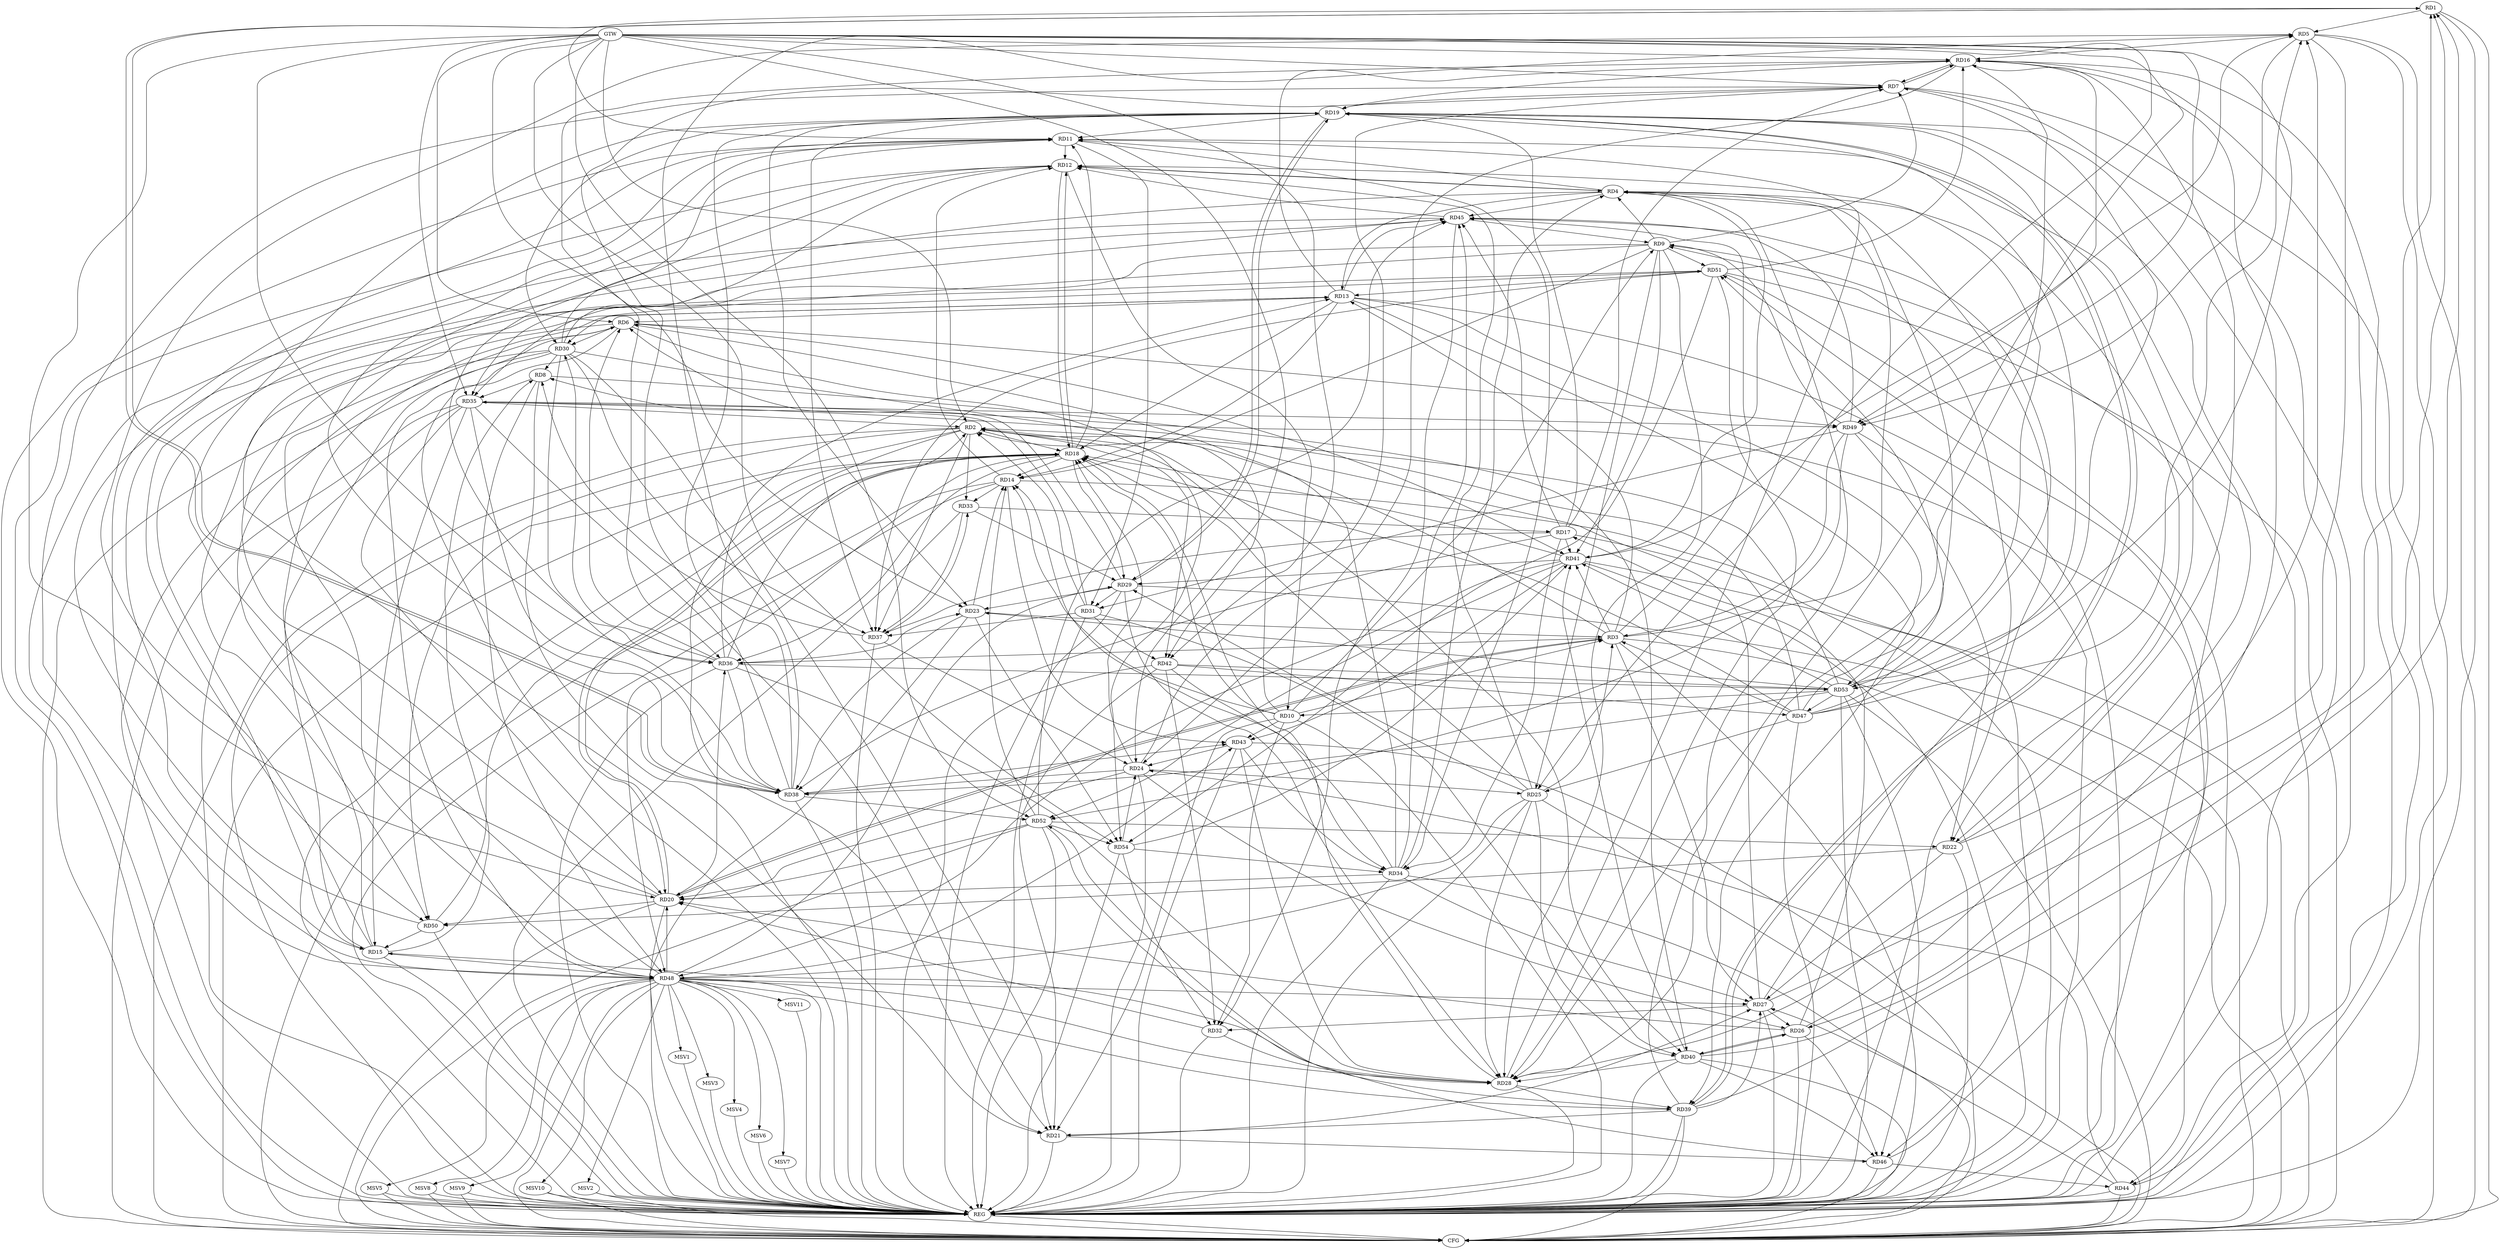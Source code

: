strict digraph G {
  RD1 [ label="RD1" ];
  RD2 [ label="RD2" ];
  RD3 [ label="RD3" ];
  RD4 [ label="RD4" ];
  RD5 [ label="RD5" ];
  RD6 [ label="RD6" ];
  RD7 [ label="RD7" ];
  RD8 [ label="RD8" ];
  RD9 [ label="RD9" ];
  RD10 [ label="RD10" ];
  RD11 [ label="RD11" ];
  RD12 [ label="RD12" ];
  RD13 [ label="RD13" ];
  RD14 [ label="RD14" ];
  RD15 [ label="RD15" ];
  RD16 [ label="RD16" ];
  RD17 [ label="RD17" ];
  RD18 [ label="RD18" ];
  RD19 [ label="RD19" ];
  RD20 [ label="RD20" ];
  RD21 [ label="RD21" ];
  RD22 [ label="RD22" ];
  RD23 [ label="RD23" ];
  RD24 [ label="RD24" ];
  RD25 [ label="RD25" ];
  RD26 [ label="RD26" ];
  RD27 [ label="RD27" ];
  RD28 [ label="RD28" ];
  RD29 [ label="RD29" ];
  RD30 [ label="RD30" ];
  RD31 [ label="RD31" ];
  RD32 [ label="RD32" ];
  RD33 [ label="RD33" ];
  RD34 [ label="RD34" ];
  RD35 [ label="RD35" ];
  RD36 [ label="RD36" ];
  RD37 [ label="RD37" ];
  RD38 [ label="RD38" ];
  RD39 [ label="RD39" ];
  RD40 [ label="RD40" ];
  RD41 [ label="RD41" ];
  RD42 [ label="RD42" ];
  RD43 [ label="RD43" ];
  RD44 [ label="RD44" ];
  RD45 [ label="RD45" ];
  RD46 [ label="RD46" ];
  RD47 [ label="RD47" ];
  RD48 [ label="RD48" ];
  RD49 [ label="RD49" ];
  RD50 [ label="RD50" ];
  RD51 [ label="RD51" ];
  RD52 [ label="RD52" ];
  RD53 [ label="RD53" ];
  RD54 [ label="RD54" ];
  GTW [ label="GTW" ];
  REG [ label="REG" ];
  CFG [ label="CFG" ];
  MSV1 [ label="MSV1" ];
  MSV2 [ label="MSV2" ];
  MSV3 [ label="MSV3" ];
  MSV4 [ label="MSV4" ];
  MSV5 [ label="MSV5" ];
  MSV6 [ label="MSV6" ];
  MSV7 [ label="MSV7" ];
  MSV8 [ label="MSV8" ];
  MSV9 [ label="MSV9" ];
  MSV10 [ label="MSV10" ];
  MSV11 [ label="MSV11" ];
  RD1 -> RD5;
  RD1 -> RD11;
  RD27 -> RD1;
  RD1 -> RD38;
  RD38 -> RD1;
  RD39 -> RD1;
  RD40 -> RD1;
  RD3 -> RD2;
  RD10 -> RD2;
  RD2 -> RD18;
  RD2 -> RD21;
  RD27 -> RD2;
  RD31 -> RD2;
  RD2 -> RD33;
  RD35 -> RD2;
  RD36 -> RD2;
  RD2 -> RD37;
  RD2 -> RD40;
  RD2 -> RD42;
  RD2 -> RD50;
  RD53 -> RD2;
  RD3 -> RD4;
  RD10 -> RD3;
  RD3 -> RD13;
  RD3 -> RD20;
  RD20 -> RD3;
  RD23 -> RD3;
  RD25 -> RD3;
  RD3 -> RD27;
  RD3 -> RD36;
  RD3 -> RD41;
  RD3 -> RD45;
  RD47 -> RD3;
  RD49 -> RD3;
  RD9 -> RD4;
  RD4 -> RD11;
  RD4 -> RD12;
  RD12 -> RD4;
  RD4 -> RD13;
  RD4 -> RD15;
  RD4 -> RD22;
  RD34 -> RD4;
  RD39 -> RD4;
  RD4 -> RD41;
  RD4 -> RD45;
  RD47 -> RD4;
  RD15 -> RD5;
  RD5 -> RD16;
  RD22 -> RD5;
  RD5 -> RD28;
  RD38 -> RD5;
  RD41 -> RD5;
  RD47 -> RD5;
  RD5 -> RD49;
  RD13 -> RD6;
  RD15 -> RD6;
  RD20 -> RD6;
  RD29 -> RD6;
  RD6 -> RD30;
  RD34 -> RD6;
  RD36 -> RD6;
  RD6 -> RD41;
  RD6 -> RD49;
  RD6 -> RD50;
  RD6 -> RD54;
  RD9 -> RD7;
  RD7 -> RD16;
  RD16 -> RD7;
  RD17 -> RD7;
  RD7 -> RD19;
  RD24 -> RD7;
  RD38 -> RD7;
  RD48 -> RD7;
  RD53 -> RD7;
  RD15 -> RD8;
  RD30 -> RD8;
  RD31 -> RD8;
  RD8 -> RD35;
  RD37 -> RD8;
  RD8 -> RD40;
  RD8 -> RD48;
  RD10 -> RD9;
  RD9 -> RD14;
  RD9 -> RD25;
  RD27 -> RD9;
  RD9 -> RD28;
  RD9 -> RD30;
  RD9 -> RD35;
  RD9 -> RD41;
  RD45 -> RD9;
  RD49 -> RD9;
  RD9 -> RD51;
  RD12 -> RD10;
  RD10 -> RD14;
  RD10 -> RD18;
  RD10 -> RD21;
  RD10 -> RD32;
  RD10 -> RD43;
  RD53 -> RD10;
  RD11 -> RD12;
  RD11 -> RD15;
  RD18 -> RD11;
  RD19 -> RD11;
  RD26 -> RD11;
  RD28 -> RD11;
  RD30 -> RD11;
  RD11 -> RD31;
  RD11 -> RD34;
  RD38 -> RD11;
  RD11 -> RD48;
  RD14 -> RD12;
  RD12 -> RD18;
  RD18 -> RD12;
  RD12 -> RD21;
  RD25 -> RD12;
  RD30 -> RD12;
  RD12 -> RD36;
  RD45 -> RD12;
  RD47 -> RD12;
  RD13 -> RD14;
  RD15 -> RD13;
  RD13 -> RD16;
  RD13 -> RD18;
  RD20 -> RD13;
  RD36 -> RD13;
  RD13 -> RD39;
  RD13 -> RD45;
  RD51 -> RD13;
  RD13 -> RD53;
  RD18 -> RD14;
  RD23 -> RD14;
  RD14 -> RD33;
  RD34 -> RD14;
  RD14 -> RD43;
  RD14 -> RD46;
  RD52 -> RD14;
  RD35 -> RD15;
  RD46 -> RD15;
  RD15 -> RD48;
  RD50 -> RD15;
  RD16 -> RD19;
  RD22 -> RD16;
  RD16 -> RD24;
  RD16 -> RD26;
  RD16 -> RD28;
  RD16 -> RD36;
  RD44 -> RD16;
  RD16 -> RD49;
  RD51 -> RD16;
  RD17 -> RD19;
  RD26 -> RD17;
  RD33 -> RD17;
  RD17 -> RD34;
  RD17 -> RD37;
  RD17 -> RD38;
  RD17 -> RD41;
  RD17 -> RD45;
  RD18 -> RD20;
  RD20 -> RD18;
  RD24 -> RD18;
  RD25 -> RD18;
  RD28 -> RD18;
  RD18 -> RD29;
  RD18 -> RD36;
  RD41 -> RD18;
  RD47 -> RD18;
  RD18 -> RD48;
  RD50 -> RD18;
  RD19 -> RD22;
  RD19 -> RD23;
  RD19 -> RD29;
  RD29 -> RD19;
  RD19 -> RD30;
  RD19 -> RD37;
  RD38 -> RD19;
  RD19 -> RD39;
  RD39 -> RD19;
  RD19 -> RD44;
  RD47 -> RD19;
  RD48 -> RD19;
  RD24 -> RD20;
  RD26 -> RD20;
  RD32 -> RD20;
  RD34 -> RD20;
  RD35 -> RD20;
  RD20 -> RD36;
  RD48 -> RD20;
  RD20 -> RD50;
  RD52 -> RD20;
  RD21 -> RD27;
  RD30 -> RD21;
  RD35 -> RD21;
  RD39 -> RD21;
  RD42 -> RD21;
  RD21 -> RD46;
  RD22 -> RD27;
  RD49 -> RD22;
  RD22 -> RD50;
  RD52 -> RD22;
  RD29 -> RD23;
  RD36 -> RD23;
  RD23 -> RD38;
  RD53 -> RD23;
  RD23 -> RD54;
  RD24 -> RD25;
  RD24 -> RD26;
  RD37 -> RD24;
  RD24 -> RD38;
  RD43 -> RD24;
  RD44 -> RD24;
  RD54 -> RD24;
  RD25 -> RD28;
  RD25 -> RD29;
  RD25 -> RD40;
  RD47 -> RD25;
  RD25 -> RD48;
  RD27 -> RD26;
  RD26 -> RD40;
  RD40 -> RD26;
  RD26 -> RD46;
  RD27 -> RD32;
  RD34 -> RD27;
  RD39 -> RD27;
  RD44 -> RD27;
  RD48 -> RD27;
  RD29 -> RD28;
  RD32 -> RD28;
  RD36 -> RD28;
  RD28 -> RD39;
  RD40 -> RD28;
  RD43 -> RD28;
  RD48 -> RD28;
  RD51 -> RD28;
  RD52 -> RD28;
  RD29 -> RD31;
  RD33 -> RD29;
  RD41 -> RD29;
  RD48 -> RD29;
  RD36 -> RD30;
  RD30 -> RD37;
  RD30 -> RD38;
  RD30 -> RD42;
  RD30 -> RD48;
  RD31 -> RD37;
  RD31 -> RD40;
  RD31 -> RD42;
  RD49 -> RD31;
  RD42 -> RD32;
  RD45 -> RD32;
  RD54 -> RD32;
  RD33 -> RD37;
  RD37 -> RD33;
  RD42 -> RD34;
  RD43 -> RD34;
  RD34 -> RD45;
  RD54 -> RD34;
  RD35 -> RD38;
  RD35 -> RD44;
  RD45 -> RD35;
  RD47 -> RD35;
  RD35 -> RD49;
  RD36 -> RD38;
  RD36 -> RD53;
  RD51 -> RD37;
  RD38 -> RD43;
  RD38 -> RD52;
  RD53 -> RD38;
  RD48 -> RD39;
  RD39 -> RD52;
  RD40 -> RD41;
  RD40 -> RD46;
  RD41 -> RD43;
  RD41 -> RD48;
  RD41 -> RD52;
  RD53 -> RD41;
  RD54 -> RD41;
  RD42 -> RD47;
  RD42 -> RD53;
  RD48 -> RD43;
  RD46 -> RD44;
  RD49 -> RD45;
  RD50 -> RD45;
  RD52 -> RD45;
  RD45 -> RD53;
  RD46 -> RD51;
  RD53 -> RD46;
  RD53 -> RD47;
  RD48 -> RD51;
  RD49 -> RD52;
  RD51 -> RD50;
  RD53 -> RD51;
  RD51 -> RD54;
  RD52 -> RD54;
  GTW -> RD52;
  GTW -> RD53;
  GTW -> RD49;
  GTW -> RD2;
  GTW -> RD25;
  GTW -> RD36;
  GTW -> RD28;
  GTW -> RD54;
  GTW -> RD35;
  GTW -> RD7;
  GTW -> RD42;
  GTW -> RD23;
  GTW -> RD24;
  GTW -> RD20;
  GTW -> RD6;
  GTW -> RD16;
  RD1 -> REG;
  RD2 -> REG;
  RD3 -> REG;
  RD4 -> REG;
  RD5 -> REG;
  RD6 -> REG;
  RD7 -> REG;
  RD8 -> REG;
  RD9 -> REG;
  RD10 -> REG;
  RD11 -> REG;
  RD12 -> REG;
  RD13 -> REG;
  RD14 -> REG;
  RD15 -> REG;
  RD16 -> REG;
  RD17 -> REG;
  RD18 -> REG;
  RD19 -> REG;
  RD20 -> REG;
  RD21 -> REG;
  RD22 -> REG;
  RD23 -> REG;
  RD24 -> REG;
  RD25 -> REG;
  RD26 -> REG;
  RD27 -> REG;
  RD28 -> REG;
  RD29 -> REG;
  RD30 -> REG;
  RD31 -> REG;
  RD32 -> REG;
  RD33 -> REG;
  RD34 -> REG;
  RD35 -> REG;
  RD36 -> REG;
  RD37 -> REG;
  RD38 -> REG;
  RD39 -> REG;
  RD40 -> REG;
  RD41 -> REG;
  RD42 -> REG;
  RD43 -> REG;
  RD44 -> REG;
  RD45 -> REG;
  RD46 -> REG;
  RD47 -> REG;
  RD48 -> REG;
  RD49 -> REG;
  RD50 -> REG;
  RD51 -> REG;
  RD52 -> REG;
  RD53 -> REG;
  RD54 -> REG;
  RD20 -> CFG;
  RD18 -> CFG;
  RD29 -> CFG;
  RD35 -> CFG;
  RD14 -> CFG;
  RD39 -> CFG;
  RD25 -> CFG;
  RD53 -> CFG;
  RD5 -> CFG;
  RD3 -> CFG;
  RD43 -> CFG;
  RD41 -> CFG;
  RD30 -> CFG;
  RD51 -> CFG;
  RD40 -> CFG;
  RD2 -> CFG;
  RD44 -> CFG;
  RD48 -> CFG;
  RD34 -> CFG;
  RD52 -> CFG;
  RD1 -> CFG;
  RD7 -> CFG;
  REG -> CFG;
  RD48 -> MSV1;
  RD48 -> MSV2;
  RD48 -> MSV3;
  RD48 -> MSV4;
  RD48 -> MSV5;
  MSV1 -> REG;
  MSV2 -> REG;
  MSV2 -> CFG;
  MSV3 -> REG;
  MSV4 -> REG;
  MSV5 -> REG;
  MSV5 -> CFG;
  RD48 -> MSV6;
  RD48 -> MSV7;
  MSV6 -> REG;
  MSV7 -> REG;
  RD48 -> MSV8;
  MSV8 -> REG;
  MSV8 -> CFG;
  RD48 -> MSV9;
  MSV9 -> REG;
  MSV9 -> CFG;
  RD48 -> MSV10;
  MSV10 -> REG;
  MSV10 -> CFG;
  RD48 -> MSV11;
  MSV11 -> REG;
}
